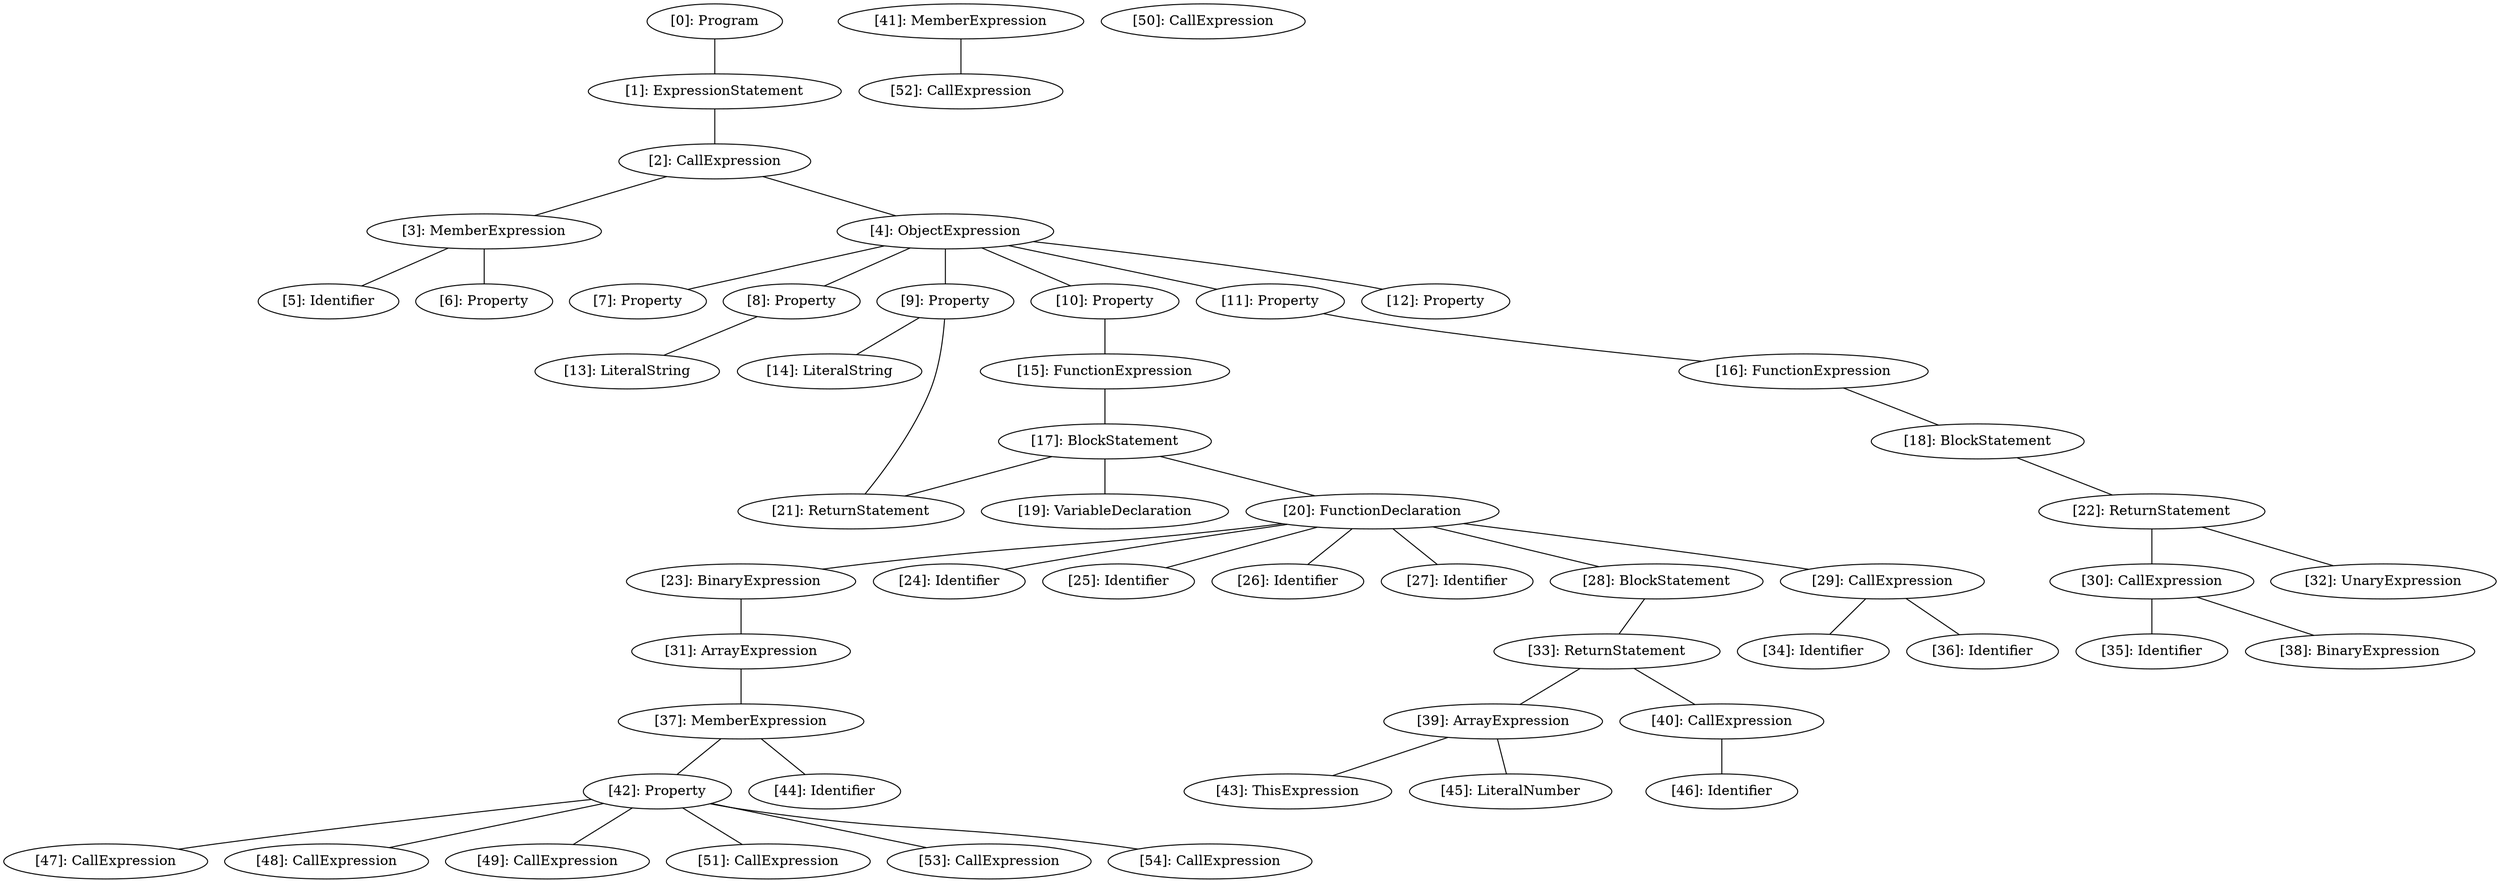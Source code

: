 // Result
graph {
	0 [label="[0]: Program"]
	1 [label="[1]: ExpressionStatement"]
	2 [label="[2]: CallExpression"]
	3 [label="[3]: MemberExpression"]
	4 [label="[4]: ObjectExpression"]
	5 [label="[5]: Identifier"]
	6 [label="[6]: Property"]
	7 [label="[7]: Property"]
	8 [label="[8]: Property"]
	9 [label="[9]: Property"]
	10 [label="[10]: Property"]
	11 [label="[11]: Property"]
	12 [label="[12]: Property"]
	13 [label="[13]: LiteralString"]
	14 [label="[14]: LiteralString"]
	15 [label="[15]: FunctionExpression"]
	16 [label="[16]: FunctionExpression"]
	17 [label="[17]: BlockStatement"]
	18 [label="[18]: BlockStatement"]
	19 [label="[19]: VariableDeclaration"]
	20 [label="[20]: FunctionDeclaration"]
	21 [label="[21]: ReturnStatement"]
	22 [label="[22]: ReturnStatement"]
	23 [label="[23]: BinaryExpression"]
	24 [label="[24]: Identifier"]
	25 [label="[25]: Identifier"]
	26 [label="[26]: Identifier"]
	27 [label="[27]: Identifier"]
	28 [label="[28]: BlockStatement"]
	29 [label="[29]: CallExpression"]
	30 [label="[30]: CallExpression"]
	31 [label="[31]: ArrayExpression"]
	32 [label="[32]: UnaryExpression"]
	33 [label="[33]: ReturnStatement"]
	34 [label="[34]: Identifier"]
	35 [label="[35]: Identifier"]
	36 [label="[36]: Identifier"]
	37 [label="[37]: MemberExpression"]
	38 [label="[38]: BinaryExpression"]
	39 [label="[39]: ArrayExpression"]
	40 [label="[40]: CallExpression"]
	41 [label="[41]: MemberExpression"]
	42 [label="[42]: Property"]
	43 [label="[43]: ThisExpression"]
	44 [label="[44]: Identifier"]
	45 [label="[45]: LiteralNumber"]
	46 [label="[46]: Identifier"]
	47 [label="[47]: CallExpression"]
	48 [label="[48]: CallExpression"]
	49 [label="[49]: CallExpression"]
	50 [label="[50]: CallExpression"]
	51 [label="[51]: CallExpression"]
	52 [label="[52]: CallExpression"]
	53 [label="[53]: CallExpression"]
	54 [label="[54]: CallExpression"]
	0 -- 1
	1 -- 2
	2 -- 3
	2 -- 4
	3 -- 5
	3 -- 6
	4 -- 7
	4 -- 8
	4 -- 9
	4 -- 10
	4 -- 11
	4 -- 12
	8 -- 13
	9 -- 14
	9 -- 21
	10 -- 15
	11 -- 16
	15 -- 17
	16 -- 18
	17 -- 19
	17 -- 20
	17 -- 21
	18 -- 22
	20 -- 23
	20 -- 24
	20 -- 25
	20 -- 26
	20 -- 27
	20 -- 28
	20 -- 29
	22 -- 30
	22 -- 32
	23 -- 31
	28 -- 33
	29 -- 34
	29 -- 36
	30 -- 35
	30 -- 38
	31 -- 37
	33 -- 39
	33 -- 40
	37 -- 42
	37 -- 44
	39 -- 43
	39 -- 45
	40 -- 46
	41 -- 52
	42 -- 47
	42 -- 48
	42 -- 49
	42 -- 51
	42 -- 53
	42 -- 54
}
